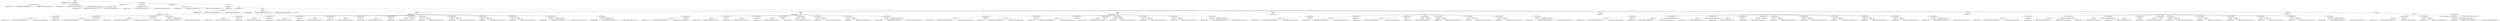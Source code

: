 digraph G {	
ranksep=.25;
	0 [label="MODULE"];
	1 [label="IDENTIFIERS: or1200_cfgr"];
	0 -> 1;
	2 [label="VAR_DECLARE_LIST"];
	0 -> 2;
	3 [label="VAR_DECLARE:  INPUT PORT"];
	2 -> 3;
	4 [label="IDENTIFIERS: spr_addr"];
	3 -> 4;
	5 [label="NUMBERS: 00000000000000000000000000011111 ()"];
	3 -> 5;
	6 [label="NUMBERS: 00000000000000000000000000000000 ()"];
	3 -> 6;
	7 [label="VAR_DECLARE:  OUTPUT PORT"];
	2 -> 7;
	8 [label="IDENTIFIERS: spr_dat_o"];
	7 -> 8;
	9 [label="NUMBERS: 00000000000000000000000000011111 ()"];
	7 -> 9;
	10 [label="NUMBERS: 00000000000000000000000000000000 ()"];
	7 -> 10;
	11 [label="MODULE_ITEMS"];
	0 -> 11;
	12 [label="VAR_DECLARE_LIST"];
	11 -> 12;
	13 [label="VAR_DECLARE:  INPUT PORT"];
	12 -> 13;
	14 [label="IDENTIFIERS: spr_addr"];
	13 -> 14;
	15 [label="NUMBERS: 00000000000000000000000000011111 ()"];
	13 -> 15;
	16 [label="NUMBERS: 00000000000000000000000000000000 ()"];
	13 -> 16;
	17 [label="VAR_DECLARE_LIST"];
	11 -> 17;
	18 [label="VAR_DECLARE:  OUTPUT PORT"];
	17 -> 18;
	19 [label="IDENTIFIERS: spr_dat_o"];
	18 -> 19;
	20 [label="NUMBERS: 00000000000000000000000000011111 ()"];
	18 -> 20;
	21 [label="NUMBERS: 00000000000000000000000000000000 ()"];
	18 -> 21;
	22 [label="VAR_DECLARE_LIST"];
	11 -> 22;
	23 [label="VAR_DECLARE:  REG"];
	22 -> 23;
	24 [label="IDENTIFIERS: spr_dat_o"];
	23 -> 24;
	25 [label="NUMBERS: 00000000000000000000000000011111 ()"];
	23 -> 25;
	26 [label="NUMBERS: 00000000000000000000000000000000 ()"];
	23 -> 26;
	27 [label="ALWAYS"];
	11 -> 27;
	28 [label="DELAY_CONTROL"];
	27 -> 28;
	29 [label="IDENTIFIERS: spr_addr"];
	28 -> 29;
	30 [label="IF"];
	27 -> 30;
	31 [label="UNARY_OPERATION: bNOR"];
	30 -> 31;
	32 [label="RANGE_REF"];
	31 -> 32;
	33 [label="IDENTIFIERS: spr_addr"];
	32 -> 33;
	34 [label="NUMBERS: 00000000000000000000000000011111 ()"];
	32 -> 34;
	35 [label="NUMBERS: 00000000000000000000000000000100 ()"];
	32 -> 35;
	36 [label="CASE"];
	30 -> 36;
	37 [label="RANGE_REF"];
	36 -> 37;
	38 [label="IDENTIFIERS: spr_addr"];
	37 -> 38;
	39 [label="NUMBERS: 00000000000000000000000000000011 ()"];
	37 -> 39;
	40 [label="NUMBERS: 00000000000000000000000000000000 ()"];
	37 -> 40;
	41 [label="CASE_LIST"];
	36 -> 41;
	42 [label="CASE_ITEM"];
	41 -> 42;
	43 [label="NUMBERS: 0000 ()"];
	42 -> 43;
	44 [label="BLOCK"];
	42 -> 44;
	45 [label="BLOCKING_STATEMENT"];
	44 -> 45;
	46 [label="RANGE_REF"];
	45 -> 46;
	47 [label="IDENTIFIERS: spr_dat_o"];
	46 -> 47;
	48 [label="NUMBERS: 00000000000000000000000000000101 ()"];
	46 -> 48;
	49 [label="NUMBERS: 00000000000000000000000000000000 ()"];
	46 -> 49;
	50 [label="NUMBERS: 000001 ()"];
	45 -> 50;
	51 [label="BLOCKING_STATEMENT"];
	44 -> 51;
	52 [label="RANGE_REF"];
	51 -> 52;
	53 [label="IDENTIFIERS: spr_dat_o"];
	52 -> 53;
	54 [label="NUMBERS: 00000000000000000000000000010000 ()"];
	52 -> 54;
	55 [label="NUMBERS: 00000000000000000000000000000110 ()"];
	52 -> 55;
	56 [label="NUMBERS: 0000000000 ()"];
	51 -> 56;
	57 [label="BLOCKING_STATEMENT"];
	44 -> 57;
	58 [label="RANGE_REF"];
	57 -> 58;
	59 [label="IDENTIFIERS: spr_dat_o"];
	58 -> 59;
	60 [label="NUMBERS: 00000000000000000000000000010111 ()"];
	58 -> 60;
	61 [label="NUMBERS: 00000000000000000000000000010001 ()"];
	58 -> 61;
	62 [label="NUMBERS: 00000000 ()"];
	57 -> 62;
	63 [label="BLOCKING_STATEMENT"];
	44 -> 63;
	64 [label="RANGE_REF"];
	63 -> 64;
	65 [label="IDENTIFIERS: spr_dat_o"];
	64 -> 65;
	66 [label="NUMBERS: 00000000000000000000000000011111 ()"];
	64 -> 66;
	67 [label="NUMBERS: 00000000000000000000000000011000 ()"];
	64 -> 67;
	68 [label="NUMBERS: 00010010 ()"];
	63 -> 68;
	69 [label="CASE_ITEM"];
	41 -> 69;
	70 [label="NUMBERS: 0001 ()"];
	69 -> 70;
	71 [label="BLOCK"];
	69 -> 71;
	72 [label="BLOCKING_STATEMENT"];
	71 -> 72;
	73 [label="ARRAY_REF"];
	72 -> 73;
	74 [label="IDENTIFIERS: spr_dat_o"];
	73 -> 74;
	75 [label="NUMBERS: 00000000000000000000000000000000 ()"];
	73 -> 75;
	76 [label="NUMBERS: 1 ()"];
	72 -> 76;
	77 [label="BLOCKING_STATEMENT"];
	71 -> 77;
	78 [label="ARRAY_REF"];
	77 -> 78;
	79 [label="IDENTIFIERS: spr_dat_o"];
	78 -> 79;
	80 [label="NUMBERS: 00000000000000000000000000000001 ()"];
	78 -> 80;
	81 [label="NUMBERS: 1 ()"];
	77 -> 81;
	82 [label="BLOCKING_STATEMENT"];
	71 -> 82;
	83 [label="ARRAY_REF"];
	82 -> 83;
	84 [label="IDENTIFIERS: spr_dat_o"];
	83 -> 84;
	85 [label="NUMBERS: 00000000000000000000000000000010 ()"];
	83 -> 85;
	86 [label="NUMBERS: 1 ()"];
	82 -> 86;
	87 [label="BLOCKING_STATEMENT"];
	71 -> 87;
	88 [label="ARRAY_REF"];
	87 -> 88;
	89 [label="IDENTIFIERS: spr_dat_o"];
	88 -> 89;
	90 [label="NUMBERS: 00000000000000000000000000000011 ()"];
	88 -> 90;
	91 [label="NUMBERS: 1 ()"];
	87 -> 91;
	92 [label="BLOCKING_STATEMENT"];
	71 -> 92;
	93 [label="ARRAY_REF"];
	92 -> 93;
	94 [label="IDENTIFIERS: spr_dat_o"];
	93 -> 94;
	95 [label="NUMBERS: 00000000000000000000000000000100 ()"];
	93 -> 95;
	96 [label="NUMBERS: 1 ()"];
	92 -> 96;
	97 [label="BLOCKING_STATEMENT"];
	71 -> 97;
	98 [label="ARRAY_REF"];
	97 -> 98;
	99 [label="IDENTIFIERS: spr_dat_o"];
	98 -> 99;
	100 [label="NUMBERS: 00000000000000000000000000000101 ()"];
	98 -> 100;
	101 [label="NUMBERS: 1 ()"];
	97 -> 101;
	102 [label="BLOCKING_STATEMENT"];
	71 -> 102;
	103 [label="ARRAY_REF"];
	102 -> 103;
	104 [label="IDENTIFIERS: spr_dat_o"];
	103 -> 104;
	105 [label="NUMBERS: 00000000000000000000000000000110 ()"];
	103 -> 105;
	106 [label="NUMBERS: 1 ()"];
	102 -> 106;
	107 [label="BLOCKING_STATEMENT"];
	71 -> 107;
	108 [label="ARRAY_REF"];
	107 -> 108;
	109 [label="IDENTIFIERS: spr_dat_o"];
	108 -> 109;
	110 [label="NUMBERS: 00000000000000000000000000000111 ()"];
	108 -> 110;
	111 [label="NUMBERS: 0 ()"];
	107 -> 111;
	112 [label="BLOCKING_STATEMENT"];
	71 -> 112;
	113 [label="ARRAY_REF"];
	112 -> 113;
	114 [label="IDENTIFIERS: spr_dat_o"];
	113 -> 114;
	115 [label="NUMBERS: 00000000000000000000000000001000 ()"];
	113 -> 115;
	116 [label="NUMBERS: 1 ()"];
	112 -> 116;
	117 [label="BLOCKING_STATEMENT"];
	71 -> 117;
	118 [label="ARRAY_REF"];
	117 -> 118;
	119 [label="IDENTIFIERS: spr_dat_o"];
	118 -> 119;
	120 [label="NUMBERS: 00000000000000000000000000001001 ()"];
	118 -> 120;
	121 [label="NUMBERS: 1 ()"];
	117 -> 121;
	122 [label="BLOCKING_STATEMENT"];
	71 -> 122;
	123 [label="ARRAY_REF"];
	122 -> 123;
	124 [label="IDENTIFIERS: spr_dat_o"];
	123 -> 124;
	125 [label="NUMBERS: 00000000000000000000000000001010 ()"];
	123 -> 125;
	126 [label="NUMBERS: 1 ()"];
	122 -> 126;
	127 [label="BLOCKING_STATEMENT"];
	71 -> 127;
	128 [label="RANGE_REF"];
	127 -> 128;
	129 [label="IDENTIFIERS: spr_dat_o"];
	128 -> 129;
	130 [label="NUMBERS: 00000000000000000000000000010111 ()"];
	128 -> 130;
	131 [label="NUMBERS: 00000000000000000000000000001011 ()"];
	128 -> 131;
	132 [label="NUMBERS: 0000000000000 ()"];
	127 -> 132;
	133 [label="BLOCKING_STATEMENT"];
	71 -> 133;
	134 [label="RANGE_REF"];
	133 -> 134;
	135 [label="IDENTIFIERS: spr_dat_o"];
	134 -> 135;
	136 [label="NUMBERS: 00000000000000000000000000011111 ()"];
	134 -> 136;
	137 [label="NUMBERS: 00000000000000000000000000011000 ()"];
	134 -> 137;
	138 [label="NUMBERS: 00000000 ()"];
	133 -> 138;
	139 [label="CASE_ITEM"];
	41 -> 139;
	140 [label="NUMBERS: 0010 ()"];
	139 -> 140;
	141 [label="BLOCK"];
	139 -> 141;
	142 [label="BLOCKING_STATEMENT"];
	141 -> 142;
	143 [label="RANGE_REF"];
	142 -> 143;
	144 [label="IDENTIFIERS: spr_dat_o"];
	143 -> 144;
	145 [label="NUMBERS: 00000000000000000000000000000011 ()"];
	143 -> 145;
	146 [label="NUMBERS: 00000000000000000000000000000000 ()"];
	143 -> 146;
	147 [label="NUMBERS: 0000 ()"];
	142 -> 147;
	148 [label="BLOCKING_STATEMENT"];
	141 -> 148;
	149 [label="ARRAY_REF"];
	148 -> 149;
	150 [label="IDENTIFIERS: spr_dat_o"];
	149 -> 150;
	151 [label="NUMBERS: 00000000000000000000000000000100 ()"];
	149 -> 151;
	152 [label="NUMBERS: 0 ()"];
	148 -> 152;
	153 [label="BLOCKING_STATEMENT"];
	141 -> 153;
	154 [label="ARRAY_REF"];
	153 -> 154;
	155 [label="IDENTIFIERS: spr_dat_o"];
	154 -> 155;
	156 [label="NUMBERS: 00000000000000000000000000000101 ()"];
	154 -> 156;
	157 [label="NUMBERS: 1 ()"];
	153 -> 157;
	158 [label="BLOCKING_STATEMENT"];
	141 -> 158;
	159 [label="ARRAY_REF"];
	158 -> 159;
	160 [label="IDENTIFIERS: spr_dat_o"];
	159 -> 160;
	161 [label="NUMBERS: 00000000000000000000000000000110 ()"];
	159 -> 161;
	162 [label="NUMBERS: 0 ()"];
	158 -> 162;
	163 [label="BLOCKING_STATEMENT"];
	141 -> 163;
	164 [label="ARRAY_REF"];
	163 -> 164;
	165 [label="IDENTIFIERS: spr_dat_o"];
	164 -> 165;
	166 [label="NUMBERS: 00000000000000000000000000000111 ()"];
	164 -> 166;
	167 [label="NUMBERS: 0 ()"];
	163 -> 167;
	168 [label="BLOCKING_STATEMENT"];
	141 -> 168;
	169 [label="ARRAY_REF"];
	168 -> 169;
	170 [label="IDENTIFIERS: spr_dat_o"];
	169 -> 170;
	171 [label="NUMBERS: 00000000000000000000000000001000 ()"];
	169 -> 171;
	172 [label="NUMBERS: 0 ()"];
	168 -> 172;
	173 [label="BLOCKING_STATEMENT"];
	141 -> 173;
	174 [label="ARRAY_REF"];
	173 -> 174;
	175 [label="IDENTIFIERS: spr_dat_o"];
	174 -> 175;
	176 [label="NUMBERS: 00000000000000000000000000001001 ()"];
	174 -> 176;
	177 [label="NUMBERS: 0 ()"];
	173 -> 177;
	178 [label="BLOCKING_STATEMENT"];
	141 -> 178;
	179 [label="RANGE_REF"];
	178 -> 179;
	180 [label="IDENTIFIERS: spr_dat_o"];
	179 -> 180;
	181 [label="NUMBERS: 00000000000000000000000000011111 ()"];
	179 -> 181;
	182 [label="NUMBERS: 00000000000000000000000000001010 ()"];
	179 -> 182;
	183 [label="NUMBERS: 0000000000000000000000 ()"];
	178 -> 183;
	184 [label="CASE_ITEM"];
	41 -> 184;
	185 [label="NUMBERS: 0011 ()"];
	184 -> 185;
	186 [label="BLOCK"];
	184 -> 186;
	187 [label="BLOCKING_STATEMENT"];
	186 -> 187;
	188 [label="RANGE_REF"];
	187 -> 188;
	189 [label="IDENTIFIERS: spr_dat_o"];
	188 -> 189;
	190 [label="NUMBERS: 00000000000000000000000000000001 ()"];
	188 -> 190;
	191 [label="NUMBERS: 00000000000000000000000000000000 ()"];
	188 -> 191;
	192 [label="NUMBERS: 00 ()"];
	187 -> 192;
	193 [label="BLOCKING_STATEMENT"];
	186 -> 193;
	194 [label="RANGE_REF"];
	193 -> 194;
	195 [label="IDENTIFIERS: spr_dat_o"];
	194 -> 195;
	196 [label="NUMBERS: 00000000000000000000000000000100 ()"];
	194 -> 196;
	197 [label="NUMBERS: 00000000000000000000000000000010 ()"];
	194 -> 197;
	198 [label="NUMBERS: 110 ()"];
	193 -> 198;
	199 [label="BLOCKING_STATEMENT"];
	186 -> 199;
	200 [label="RANGE_REF"];
	199 -> 200;
	201 [label="IDENTIFIERS: spr_dat_o"];
	200 -> 201;
	202 [label="NUMBERS: 00000000000000000000000000000111 ()"];
	200 -> 202;
	203 [label="NUMBERS: 00000000000000000000000000000101 ()"];
	200 -> 203;
	204 [label="NUMBERS: 000 ()"];
	199 -> 204;
	205 [label="BLOCKING_STATEMENT"];
	186 -> 205;
	206 [label="ARRAY_REF"];
	205 -> 206;
	207 [label="IDENTIFIERS: spr_dat_o"];
	206 -> 207;
	208 [label="NUMBERS: 00000000000000000000000000001000 ()"];
	206 -> 208;
	209 [label="NUMBERS: 0 ()"];
	205 -> 209;
	210 [label="BLOCKING_STATEMENT"];
	186 -> 210;
	211 [label="ARRAY_REF"];
	210 -> 211;
	212 [label="IDENTIFIERS: spr_dat_o"];
	211 -> 212;
	213 [label="NUMBERS: 00000000000000000000000000001001 ()"];
	211 -> 213;
	214 [label="NUMBERS: 0 ()"];
	210 -> 214;
	215 [label="BLOCKING_STATEMENT"];
	186 -> 215;
	216 [label="ARRAY_REF"];
	215 -> 216;
	217 [label="IDENTIFIERS: spr_dat_o"];
	216 -> 217;
	218 [label="NUMBERS: 00000000000000000000000000001010 ()"];
	216 -> 218;
	219 [label="NUMBERS: 1 ()"];
	215 -> 219;
	220 [label="BLOCKING_STATEMENT"];
	186 -> 220;
	221 [label="ARRAY_REF"];
	220 -> 221;
	222 [label="IDENTIFIERS: spr_dat_o"];
	221 -> 222;
	223 [label="NUMBERS: 00000000000000000000000000001011 ()"];
	221 -> 223;
	224 [label="NUMBERS: 0 ()"];
	220 -> 224;
	225 [label="BLOCKING_STATEMENT"];
	186 -> 225;
	226 [label="RANGE_REF"];
	225 -> 226;
	227 [label="IDENTIFIERS: spr_dat_o"];
	226 -> 227;
	228 [label="NUMBERS: 00000000000000000000000000011111 ()"];
	226 -> 228;
	229 [label="NUMBERS: 00000000000000000000000000001100 ()"];
	226 -> 229;
	230 [label="NUMBERS: 00000000000000000000 ()"];
	225 -> 230;
	231 [label="CASE_ITEM"];
	41 -> 231;
	232 [label="NUMBERS: 0100 ()"];
	231 -> 232;
	233 [label="BLOCK"];
	231 -> 233;
	234 [label="BLOCKING_STATEMENT"];
	233 -> 234;
	235 [label="RANGE_REF"];
	234 -> 235;
	236 [label="IDENTIFIERS: spr_dat_o"];
	235 -> 236;
	237 [label="NUMBERS: 00000000000000000000000000000001 ()"];
	235 -> 237;
	238 [label="NUMBERS: 00000000000000000000000000000000 ()"];
	235 -> 238;
	239 [label="NUMBERS: 00 ()"];
	234 -> 239;
	240 [label="BLOCKING_STATEMENT"];
	233 -> 240;
	241 [label="RANGE_REF"];
	240 -> 241;
	242 [label="IDENTIFIERS: spr_dat_o"];
	241 -> 242;
	243 [label="NUMBERS: 00000000000000000000000000000100 ()"];
	241 -> 243;
	244 [label="NUMBERS: 00000000000000000000000000000010 ()"];
	241 -> 244;
	245 [label="NUMBERS: 101 ()"];
	240 -> 245;
	246 [label="BLOCKING_STATEMENT"];
	233 -> 246;
	247 [label="RANGE_REF"];
	246 -> 247;
	248 [label="IDENTIFIERS: spr_dat_o"];
	247 -> 248;
	249 [label="NUMBERS: 00000000000000000000000000000111 ()"];
	247 -> 249;
	250 [label="NUMBERS: 00000000000000000000000000000101 ()"];
	247 -> 250;
	251 [label="NUMBERS: 000 ()"];
	246 -> 251;
	252 [label="BLOCKING_STATEMENT"];
	233 -> 252;
	253 [label="ARRAY_REF"];
	252 -> 253;
	254 [label="IDENTIFIERS: spr_dat_o"];
	253 -> 254;
	255 [label="NUMBERS: 00000000000000000000000000001000 ()"];
	253 -> 255;
	256 [label="NUMBERS: 0 ()"];
	252 -> 256;
	257 [label="BLOCKING_STATEMENT"];
	233 -> 257;
	258 [label="ARRAY_REF"];
	257 -> 258;
	259 [label="IDENTIFIERS: spr_dat_o"];
	258 -> 259;
	260 [label="NUMBERS: 00000000000000000000000000001001 ()"];
	258 -> 260;
	261 [label="NUMBERS: 0 ()"];
	257 -> 261;
	262 [label="BLOCKING_STATEMENT"];
	233 -> 262;
	263 [label="ARRAY_REF"];
	262 -> 263;
	264 [label="IDENTIFIERS: spr_dat_o"];
	263 -> 264;
	265 [label="NUMBERS: 00000000000000000000000000001010 ()"];
	263 -> 265;
	266 [label="NUMBERS: 1 ()"];
	262 -> 266;
	267 [label="BLOCKING_STATEMENT"];
	233 -> 267;
	268 [label="ARRAY_REF"];
	267 -> 268;
	269 [label="IDENTIFIERS: spr_dat_o"];
	268 -> 269;
	270 [label="NUMBERS: 00000000000000000000000000001011 ()"];
	268 -> 270;
	271 [label="NUMBERS: 0 ()"];
	267 -> 271;
	272 [label="BLOCKING_STATEMENT"];
	233 -> 272;
	273 [label="RANGE_REF"];
	272 -> 273;
	274 [label="IDENTIFIERS: spr_dat_o"];
	273 -> 274;
	275 [label="NUMBERS: 00000000000000000000000000011111 ()"];
	273 -> 275;
	276 [label="NUMBERS: 00000000000000000000000000001100 ()"];
	273 -> 276;
	277 [label="NUMBERS: 00000000000000000000 ()"];
	272 -> 277;
	278 [label="CASE_ITEM"];
	41 -> 278;
	279 [label="NUMBERS: 0101 ()"];
	278 -> 279;
	280 [label="BLOCK"];
	278 -> 280;
	281 [label="BLOCKING_STATEMENT"];
	280 -> 281;
	282 [label="RANGE_REF"];
	281 -> 282;
	283 [label="IDENTIFIERS: spr_dat_o"];
	282 -> 283;
	284 [label="NUMBERS: 00000000000000000000000000000010 ()"];
	282 -> 284;
	285 [label="NUMBERS: 00000000000000000000000000000000 ()"];
	282 -> 285;
	286 [label="NUMBERS: 000 ()"];
	281 -> 286;
	287 [label="BLOCKING_STATEMENT"];
	280 -> 287;
	288 [label="RANGE_REF"];
	287 -> 288;
	289 [label="IDENTIFIERS: spr_dat_o"];
	288 -> 289;
	290 [label="NUMBERS: 00000000000000000000000000000110 ()"];
	288 -> 290;
	291 [label="NUMBERS: 00000000000000000000000000000011 ()"];
	288 -> 291;
	292 [label="NUMBERS: 00000000000000000000000000001001 ()"];
	287 -> 292;
	293 [label="BLOCKING_STATEMENT"];
	280 -> 293;
	294 [label="ARRAY_REF"];
	293 -> 294;
	295 [label="IDENTIFIERS: spr_dat_o"];
	294 -> 295;
	296 [label="NUMBERS: 00000000000000000000000000000111 ()"];
	294 -> 296;
	297 [label="NUMBERS: 00000000000000000000000000001001 ()"];
	293 -> 297;
	298 [label="BLOCKING_STATEMENT"];
	280 -> 298;
	299 [label="ARRAY_REF"];
	298 -> 299;
	300 [label="IDENTIFIERS: spr_dat_o"];
	299 -> 300;
	301 [label="NUMBERS: 00000000000000000000000000001000 ()"];
	299 -> 301;
	302 [label="NUMBERS: 0 ()"];
	298 -> 302;
	303 [label="BLOCKING_STATEMENT"];
	280 -> 303;
	304 [label="ARRAY_REF"];
	303 -> 304;
	305 [label="IDENTIFIERS: spr_dat_o"];
	304 -> 305;
	306 [label="NUMBERS: 00000000000000000000000000001001 ()"];
	304 -> 306;
	307 [label="NUMBERS: 1 ()"];
	303 -> 307;
	308 [label="BLOCKING_STATEMENT"];
	280 -> 308;
	309 [label="ARRAY_REF"];
	308 -> 309;
	310 [label="IDENTIFIERS: spr_dat_o"];
	309 -> 310;
	311 [label="NUMBERS: 00000000000000000000000000001010 ()"];
	309 -> 311;
	312 [label="NUMBERS: 1 ()"];
	308 -> 312;
	313 [label="BLOCKING_STATEMENT"];
	280 -> 313;
	314 [label="ARRAY_REF"];
	313 -> 314;
	315 [label="IDENTIFIERS: spr_dat_o"];
	314 -> 315;
	316 [label="NUMBERS: 00000000000000000000000000001011 ()"];
	314 -> 316;
	317 [label="NUMBERS: 0 ()"];
	313 -> 317;
	318 [label="BLOCKING_STATEMENT"];
	280 -> 318;
	319 [label="ARRAY_REF"];
	318 -> 319;
	320 [label="IDENTIFIERS: spr_dat_o"];
	319 -> 320;
	321 [label="NUMBERS: 00000000000000000000000000001100 ()"];
	319 -> 321;
	322 [label="NUMBERS: 0 ()"];
	318 -> 322;
	323 [label="BLOCKING_STATEMENT"];
	280 -> 323;
	324 [label="ARRAY_REF"];
	323 -> 324;
	325 [label="IDENTIFIERS: spr_dat_o"];
	324 -> 325;
	326 [label="NUMBERS: 00000000000000000000000000001101 ()"];
	324 -> 326;
	327 [label="NUMBERS: 1 ()"];
	323 -> 327;
	328 [label="BLOCKING_STATEMENT"];
	280 -> 328;
	329 [label="ARRAY_REF"];
	328 -> 329;
	330 [label="IDENTIFIERS: spr_dat_o"];
	329 -> 330;
	331 [label="NUMBERS: 00000000000000000000000000001110 ()"];
	329 -> 331;
	332 [label="NUMBERS: 0 ()"];
	328 -> 332;
	333 [label="BLOCKING_STATEMENT"];
	280 -> 333;
	334 [label="RANGE_REF"];
	333 -> 334;
	335 [label="IDENTIFIERS: spr_dat_o"];
	334 -> 335;
	336 [label="NUMBERS: 00000000000000000000000000011111 ()"];
	334 -> 336;
	337 [label="NUMBERS: 00000000000000000000000000001111 ()"];
	334 -> 337;
	338 [label="NUMBERS: 00000000000000000 ()"];
	333 -> 338;
	339 [label="CASE_ITEM"];
	41 -> 339;
	340 [label="NUMBERS: 0110 ()"];
	339 -> 340;
	341 [label="BLOCK"];
	339 -> 341;
	342 [label="BLOCKING_STATEMENT"];
	341 -> 342;
	343 [label="RANGE_REF"];
	342 -> 343;
	344 [label="IDENTIFIERS: spr_dat_o"];
	343 -> 344;
	345 [label="NUMBERS: 00000000000000000000000000000010 ()"];
	343 -> 345;
	346 [label="NUMBERS: 00000000000000000000000000000000 ()"];
	343 -> 346;
	347 [label="NUMBERS: 000 ()"];
	342 -> 347;
	348 [label="BLOCKING_STATEMENT"];
	341 -> 348;
	349 [label="RANGE_REF"];
	348 -> 349;
	350 [label="IDENTIFIERS: spr_dat_o"];
	349 -> 350;
	351 [label="NUMBERS: 00000000000000000000000000000110 ()"];
	349 -> 351;
	352 [label="NUMBERS: 00000000000000000000000000000011 ()"];
	349 -> 352;
	353 [label="NUMBERS: 00000000000000000000000000001001 ()"];
	348 -> 353;
	354 [label="BLOCKING_STATEMENT"];
	341 -> 354;
	355 [label="ARRAY_REF"];
	354 -> 355;
	356 [label="IDENTIFIERS: spr_dat_o"];
	355 -> 356;
	357 [label="NUMBERS: 00000000000000000000000000000111 ()"];
	355 -> 357;
	358 [label="NUMBERS: 00000000000000000000000000001001 ()"];
	354 -> 358;
	359 [label="BLOCKING_STATEMENT"];
	341 -> 359;
	360 [label="ARRAY_REF"];
	359 -> 360;
	361 [label="IDENTIFIERS: spr_dat_o"];
	360 -> 361;
	362 [label="NUMBERS: 00000000000000000000000000001000 ()"];
	360 -> 362;
	363 [label="NUMBERS: 0 ()"];
	359 -> 363;
	364 [label="BLOCKING_STATEMENT"];
	341 -> 364;
	365 [label="ARRAY_REF"];
	364 -> 365;
	366 [label="IDENTIFIERS: spr_dat_o"];
	365 -> 366;
	367 [label="NUMBERS: 00000000000000000000000000001001 ()"];
	365 -> 367;
	368 [label="NUMBERS: 1 ()"];
	364 -> 368;
	369 [label="BLOCKING_STATEMENT"];
	341 -> 369;
	370 [label="ARRAY_REF"];
	369 -> 370;
	371 [label="IDENTIFIERS: spr_dat_o"];
	370 -> 371;
	372 [label="NUMBERS: 00000000000000000000000000001010 ()"];
	370 -> 372;
	373 [label="NUMBERS: 1 ()"];
	369 -> 373;
	374 [label="BLOCKING_STATEMENT"];
	341 -> 374;
	375 [label="ARRAY_REF"];
	374 -> 375;
	376 [label="IDENTIFIERS: spr_dat_o"];
	375 -> 376;
	377 [label="NUMBERS: 00000000000000000000000000001011 ()"];
	375 -> 377;
	378 [label="NUMBERS: 0 ()"];
	374 -> 378;
	379 [label="BLOCKING_STATEMENT"];
	341 -> 379;
	380 [label="ARRAY_REF"];
	379 -> 380;
	381 [label="IDENTIFIERS: spr_dat_o"];
	380 -> 381;
	382 [label="NUMBERS: 00000000000000000000000000001100 ()"];
	380 -> 382;
	383 [label="NUMBERS: 0 ()"];
	379 -> 383;
	384 [label="BLOCKING_STATEMENT"];
	341 -> 384;
	385 [label="ARRAY_REF"];
	384 -> 385;
	386 [label="IDENTIFIERS: spr_dat_o"];
	385 -> 386;
	387 [label="NUMBERS: 00000000000000000000000000001101 ()"];
	385 -> 387;
	388 [label="NUMBERS: 1 ()"];
	384 -> 388;
	389 [label="BLOCKING_STATEMENT"];
	341 -> 389;
	390 [label="ARRAY_REF"];
	389 -> 390;
	391 [label="IDENTIFIERS: spr_dat_o"];
	390 -> 391;
	392 [label="NUMBERS: 00000000000000000000000000001110 ()"];
	390 -> 392;
	393 [label="NUMBERS: 0 ()"];
	389 -> 393;
	394 [label="BLOCKING_STATEMENT"];
	341 -> 394;
	395 [label="RANGE_REF"];
	394 -> 395;
	396 [label="IDENTIFIERS: spr_dat_o"];
	395 -> 396;
	397 [label="NUMBERS: 00000000000000000000000000011111 ()"];
	395 -> 397;
	398 [label="NUMBERS: 00000000000000000000000000001111 ()"];
	395 -> 398;
	399 [label="NUMBERS: 00000000000000000 ()"];
	394 -> 399;
	400 [label="CASE_ITEM"];
	41 -> 400;
	401 [label="NUMBERS: 0111 ()"];
	400 -> 401;
	402 [label="BLOCK"];
	400 -> 402;
	403 [label="BLOCKING_STATEMENT"];
	402 -> 403;
	404 [label="RANGE_REF"];
	403 -> 404;
	405 [label="IDENTIFIERS: spr_dat_o"];
	404 -> 405;
	406 [label="NUMBERS: 00000000000000000000000000000010 ()"];
	404 -> 406;
	407 [label="NUMBERS: 00000000000000000000000000000000 ()"];
	404 -> 407;
	408 [label="NUMBERS: 000 ()"];
	403 -> 408;
	409 [label="BLOCKING_STATEMENT"];
	402 -> 409;
	410 [label="ARRAY_REF"];
	409 -> 410;
	411 [label="IDENTIFIERS: spr_dat_o"];
	410 -> 411;
	412 [label="NUMBERS: 00000000000000000000000000000011 ()"];
	410 -> 412;
	413 [label="NUMBERS: 0 ()"];
	409 -> 413;
	414 [label="BLOCKING_STATEMENT"];
	402 -> 414;
	415 [label="RANGE_REF"];
	414 -> 415;
	416 [label="IDENTIFIERS: spr_dat_o"];
	415 -> 416;
	417 [label="NUMBERS: 00000000000000000000000000011111 ()"];
	415 -> 417;
	418 [label="NUMBERS: 00000000000000000000000000000100 ()"];
	415 -> 418;
	419 [label="NUMBERS: 0000000000000000000000000000 ()"];
	414 -> 419;
	420 [label="CASE_DEFAULT"];
	41 -> 420;
	421 [label="BLOCKING_STATEMENT"];
	420 -> 421;
	422 [label="IDENTIFIERS: spr_dat_o"];
	421 -> 422;
	423 [label="NUMBERS: 00000000000000000000000000000000 ()"];
	421 -> 423;
}
